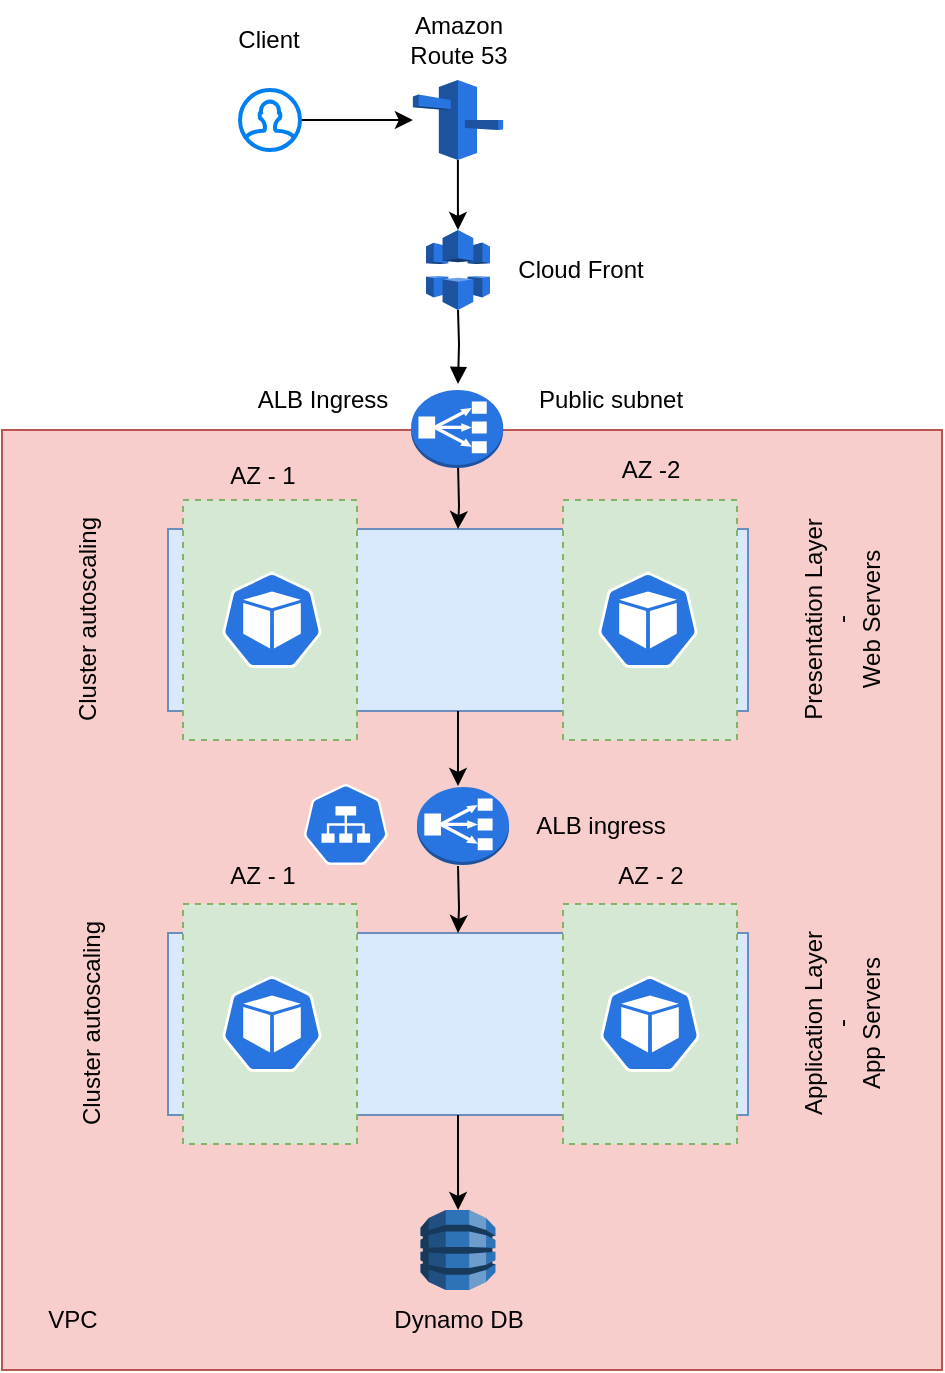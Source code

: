 <mxfile version="24.5.2" type="device">
  <diagram name="Page-1" id="02AMe87h-gjFKqoihiwt">
    <mxGraphModel dx="1113" dy="735" grid="1" gridSize="10" guides="1" tooltips="1" connect="1" arrows="1" fold="1" page="1" pageScale="1" pageWidth="850" pageHeight="1100" math="0" shadow="0">
      <root>
        <mxCell id="0" />
        <mxCell id="1" parent="0" />
        <mxCell id="JnxlLetxv95neIX0HK0T-1" value="" style="rounded=0;whiteSpace=wrap;html=1;fillColor=#f8cecc;strokeColor=#b85450;" vertex="1" parent="1">
          <mxGeometry x="190" y="220" width="470" height="470" as="geometry" />
        </mxCell>
        <mxCell id="JnxlLetxv95neIX0HK0T-2" value="" style="rounded=0;whiteSpace=wrap;html=1;fillColor=#dae8fc;strokeColor=#6c8ebf;" vertex="1" parent="1">
          <mxGeometry x="273" y="471.5" width="290" height="91" as="geometry" />
        </mxCell>
        <mxCell id="JnxlLetxv95neIX0HK0T-3" value="" style="rounded=0;whiteSpace=wrap;html=1;fillColor=#d5e8d4;strokeColor=#82b366;dashed=1;" vertex="1" parent="1">
          <mxGeometry x="470.5" y="457" width="87" height="120" as="geometry" />
        </mxCell>
        <mxCell id="JnxlLetxv95neIX0HK0T-4" value="" style="rounded=0;whiteSpace=wrap;html=1;fillColor=#d5e8d4;strokeColor=#82b366;dashed=1;" vertex="1" parent="1">
          <mxGeometry x="280.5" y="457" width="87" height="120" as="geometry" />
        </mxCell>
        <mxCell id="JnxlLetxv95neIX0HK0T-5" value="" style="rounded=0;whiteSpace=wrap;html=1;fillColor=#dae8fc;strokeColor=#6c8ebf;" vertex="1" parent="1">
          <mxGeometry x="273" y="269.5" width="290" height="91" as="geometry" />
        </mxCell>
        <mxCell id="JnxlLetxv95neIX0HK0T-6" value="" style="rounded=0;whiteSpace=wrap;html=1;fillColor=#d5e8d4;strokeColor=#82b366;dashed=1;" vertex="1" parent="1">
          <mxGeometry x="470.5" y="255" width="87" height="120" as="geometry" />
        </mxCell>
        <mxCell id="JnxlLetxv95neIX0HK0T-7" value="" style="edgeStyle=orthogonalEdgeStyle;rounded=0;orthogonalLoop=1;jettySize=auto;html=1;" edge="1" parent="1" source="JnxlLetxv95neIX0HK0T-2" target="JnxlLetxv95neIX0HK0T-23">
          <mxGeometry relative="1" as="geometry" />
        </mxCell>
        <mxCell id="JnxlLetxv95neIX0HK0T-8" value="" style="rounded=0;whiteSpace=wrap;html=1;fillColor=#d5e8d4;strokeColor=#82b366;dashed=1;" vertex="1" parent="1">
          <mxGeometry x="280.5" y="255" width="87" height="120" as="geometry" />
        </mxCell>
        <mxCell id="JnxlLetxv95neIX0HK0T-9" value="" style="edgeStyle=orthogonalEdgeStyle;rounded=0;orthogonalLoop=1;jettySize=auto;html=1;" edge="1" parent="1" source="JnxlLetxv95neIX0HK0T-5">
          <mxGeometry relative="1" as="geometry">
            <mxPoint x="418.0" y="398" as="targetPoint" />
          </mxGeometry>
        </mxCell>
        <mxCell id="JnxlLetxv95neIX0HK0T-10" value="" style="edgeStyle=orthogonalEdgeStyle;rounded=0;orthogonalLoop=1;jettySize=auto;html=1;" edge="1" parent="1" source="JnxlLetxv95neIX0HK0T-11" target="JnxlLetxv95neIX0HK0T-13">
          <mxGeometry relative="1" as="geometry" />
        </mxCell>
        <mxCell id="JnxlLetxv95neIX0HK0T-11" value="" style="html=1;verticalLabelPosition=bottom;align=center;labelBackgroundColor=#ffffff;verticalAlign=top;strokeWidth=2;strokeColor=#0080F0;shadow=0;dashed=0;shape=mxgraph.ios7.icons.user;" vertex="1" parent="1">
          <mxGeometry x="309" y="50" width="30" height="30" as="geometry" />
        </mxCell>
        <mxCell id="JnxlLetxv95neIX0HK0T-12" value="" style="edgeStyle=orthogonalEdgeStyle;rounded=0;orthogonalLoop=1;jettySize=auto;html=1;" edge="1" parent="1" source="JnxlLetxv95neIX0HK0T-13" target="JnxlLetxv95neIX0HK0T-39">
          <mxGeometry relative="1" as="geometry" />
        </mxCell>
        <mxCell id="JnxlLetxv95neIX0HK0T-13" value="" style="outlineConnect=0;dashed=0;verticalLabelPosition=bottom;verticalAlign=top;align=center;html=1;shape=mxgraph.aws3.route_53;fillColor=#2875E2;gradientColor=none;" vertex="1" parent="1">
          <mxGeometry x="395.44" y="45" width="45.12" height="40" as="geometry" />
        </mxCell>
        <mxCell id="JnxlLetxv95neIX0HK0T-14" value="" style="edgeStyle=orthogonalEdgeStyle;rounded=0;orthogonalLoop=1;jettySize=auto;html=1;" edge="1" parent="1" target="JnxlLetxv95neIX0HK0T-5">
          <mxGeometry relative="1" as="geometry">
            <mxPoint x="418" y="237.0" as="sourcePoint" />
          </mxGeometry>
        </mxCell>
        <mxCell id="JnxlLetxv95neIX0HK0T-15" value="" style="edgeStyle=orthogonalEdgeStyle;rounded=0;orthogonalLoop=1;jettySize=auto;html=1;endArrow=none;endFill=0;startArrow=block;startFill=1;" edge="1" parent="1" target="JnxlLetxv95neIX0HK0T-39">
          <mxGeometry relative="1" as="geometry">
            <mxPoint x="418" y="197.0" as="sourcePoint" />
          </mxGeometry>
        </mxCell>
        <mxCell id="JnxlLetxv95neIX0HK0T-19" value="" style="edgeStyle=orthogonalEdgeStyle;rounded=0;orthogonalLoop=1;jettySize=auto;html=1;" edge="1" parent="1" target="JnxlLetxv95neIX0HK0T-2">
          <mxGeometry relative="1" as="geometry">
            <mxPoint x="418.0" y="438" as="sourcePoint" />
          </mxGeometry>
        </mxCell>
        <mxCell id="JnxlLetxv95neIX0HK0T-23" value="" style="outlineConnect=0;dashed=0;verticalLabelPosition=bottom;verticalAlign=top;align=center;html=1;shape=mxgraph.aws3.dynamo_db;fillColor=#2E73B8;gradientColor=none;" vertex="1" parent="1">
          <mxGeometry x="399.25" y="610" width="37.5" height="40" as="geometry" />
        </mxCell>
        <mxCell id="JnxlLetxv95neIX0HK0T-24" value="Cluster autoscaling" style="text;html=1;align=center;verticalAlign=middle;resizable=0;points=[];autosize=1;strokeColor=none;fillColor=none;rotation=-90;" vertex="1" parent="1">
          <mxGeometry x="168" y="300" width="130" height="30" as="geometry" />
        </mxCell>
        <mxCell id="JnxlLetxv95neIX0HK0T-25" value="Cluster autoscaling" style="text;html=1;align=center;verticalAlign=middle;resizable=0;points=[];autosize=1;strokeColor=none;fillColor=none;rotation=-90;" vertex="1" parent="1">
          <mxGeometry x="170" y="502" width="130" height="30" as="geometry" />
        </mxCell>
        <mxCell id="JnxlLetxv95neIX0HK0T-26" value="AZ - 1" style="text;html=1;align=center;verticalAlign=middle;resizable=0;points=[];autosize=1;strokeColor=none;fillColor=none;" vertex="1" parent="1">
          <mxGeometry x="290" y="228" width="60" height="30" as="geometry" />
        </mxCell>
        <mxCell id="JnxlLetxv95neIX0HK0T-27" value="AZ -2" style="text;html=1;align=center;verticalAlign=middle;resizable=0;points=[];autosize=1;strokeColor=none;fillColor=none;" vertex="1" parent="1">
          <mxGeometry x="489" y="225" width="50" height="30" as="geometry" />
        </mxCell>
        <mxCell id="JnxlLetxv95neIX0HK0T-28" value="Presentation Layer&lt;div&gt;-&lt;/div&gt;&lt;div&gt;Web Servers&lt;/div&gt;" style="text;html=1;align=center;verticalAlign=middle;resizable=0;points=[];autosize=1;strokeColor=none;fillColor=none;rotation=-90;" vertex="1" parent="1">
          <mxGeometry x="550" y="285" width="120" height="60" as="geometry" />
        </mxCell>
        <mxCell id="JnxlLetxv95neIX0HK0T-29" value="Application Layer&lt;div&gt;-&lt;/div&gt;&lt;div&gt;App Servers&lt;/div&gt;" style="text;html=1;align=center;verticalAlign=middle;resizable=0;points=[];autosize=1;strokeColor=none;fillColor=none;rotation=-90;" vertex="1" parent="1">
          <mxGeometry x="550" y="487" width="120" height="60" as="geometry" />
        </mxCell>
        <mxCell id="JnxlLetxv95neIX0HK0T-30" value="AZ - 1" style="text;html=1;align=center;verticalAlign=middle;resizable=0;points=[];autosize=1;strokeColor=none;fillColor=none;" vertex="1" parent="1">
          <mxGeometry x="290" y="428" width="60" height="30" as="geometry" />
        </mxCell>
        <mxCell id="JnxlLetxv95neIX0HK0T-31" value="AZ - 2" style="text;html=1;align=center;verticalAlign=middle;resizable=0;points=[];autosize=1;strokeColor=none;fillColor=none;" vertex="1" parent="1">
          <mxGeometry x="484" y="428" width="60" height="30" as="geometry" />
        </mxCell>
        <mxCell id="JnxlLetxv95neIX0HK0T-32" value="Dynamo DB" style="text;html=1;align=center;verticalAlign=middle;resizable=0;points=[];autosize=1;strokeColor=none;fillColor=none;" vertex="1" parent="1">
          <mxGeometry x="373" y="650" width="90" height="30" as="geometry" />
        </mxCell>
        <mxCell id="JnxlLetxv95neIX0HK0T-33" value="ALB ingress" style="text;html=1;align=center;verticalAlign=middle;resizable=0;points=[];autosize=1;strokeColor=none;fillColor=none;" vertex="1" parent="1">
          <mxGeometry x="443.5" y="403" width="90" height="30" as="geometry" />
        </mxCell>
        <mxCell id="JnxlLetxv95neIX0HK0T-34" value="ALB Ingress" style="text;html=1;align=center;verticalAlign=middle;resizable=0;points=[];autosize=1;strokeColor=none;fillColor=none;" vertex="1" parent="1">
          <mxGeometry x="305.44" y="190" width="90" height="30" as="geometry" />
        </mxCell>
        <mxCell id="JnxlLetxv95neIX0HK0T-35" value="Amazon&lt;div&gt;Route 53&lt;/div&gt;" style="text;html=1;align=center;verticalAlign=middle;resizable=0;points=[];autosize=1;strokeColor=none;fillColor=none;" vertex="1" parent="1">
          <mxGeometry x="383" y="5" width="70" height="40" as="geometry" />
        </mxCell>
        <mxCell id="JnxlLetxv95neIX0HK0T-36" value="Client" style="text;html=1;align=center;verticalAlign=middle;resizable=0;points=[];autosize=1;strokeColor=none;fillColor=none;" vertex="1" parent="1">
          <mxGeometry x="298" y="10" width="50" height="30" as="geometry" />
        </mxCell>
        <mxCell id="JnxlLetxv95neIX0HK0T-37" value="VPC" style="text;html=1;align=center;verticalAlign=middle;resizable=0;points=[];autosize=1;strokeColor=none;fillColor=none;" vertex="1" parent="1">
          <mxGeometry x="200" y="650" width="50" height="30" as="geometry" />
        </mxCell>
        <mxCell id="JnxlLetxv95neIX0HK0T-38" value="Public subnet" style="text;html=1;align=center;verticalAlign=middle;resizable=0;points=[];autosize=1;strokeColor=none;fillColor=none;" vertex="1" parent="1">
          <mxGeometry x="443.5" y="190" width="100" height="30" as="geometry" />
        </mxCell>
        <mxCell id="JnxlLetxv95neIX0HK0T-39" value="" style="outlineConnect=0;dashed=0;verticalLabelPosition=bottom;verticalAlign=top;align=center;html=1;shape=mxgraph.aws3.cloudfront;fillColor=#2875E2;gradientColor=none;" vertex="1" parent="1">
          <mxGeometry x="402" y="120" width="32" height="40" as="geometry" />
        </mxCell>
        <mxCell id="JnxlLetxv95neIX0HK0T-40" value="Cloud Front" style="text;html=1;align=center;verticalAlign=middle;resizable=0;points=[];autosize=1;strokeColor=none;fillColor=none;" vertex="1" parent="1">
          <mxGeometry x="434" y="125" width="90" height="30" as="geometry" />
        </mxCell>
        <mxCell id="JnxlLetxv95neIX0HK0T-41" value="" style="aspect=fixed;sketch=0;html=1;dashed=0;whitespace=wrap;verticalLabelPosition=bottom;verticalAlign=top;fillColor=#2875E2;strokeColor=#ffffff;points=[[0.005,0.63,0],[0.1,0.2,0],[0.9,0.2,0],[0.5,0,0],[0.995,0.63,0],[0.72,0.99,0],[0.5,1,0],[0.28,0.99,0]];shape=mxgraph.kubernetes.icon2;prIcon=pod" vertex="1" parent="1">
          <mxGeometry x="300" y="291" width="50" height="48" as="geometry" />
        </mxCell>
        <mxCell id="JnxlLetxv95neIX0HK0T-42" value="" style="aspect=fixed;sketch=0;html=1;dashed=0;whitespace=wrap;verticalLabelPosition=bottom;verticalAlign=top;fillColor=#2875E2;strokeColor=#ffffff;points=[[0.005,0.63,0],[0.1,0.2,0],[0.9,0.2,0],[0.5,0,0],[0.995,0.63,0],[0.72,0.99,0],[0.5,1,0],[0.28,0.99,0]];shape=mxgraph.kubernetes.icon2;prIcon=pod" vertex="1" parent="1">
          <mxGeometry x="488" y="291" width="50" height="48" as="geometry" />
        </mxCell>
        <mxCell id="JnxlLetxv95neIX0HK0T-43" value="" style="outlineConnect=0;dashed=0;verticalLabelPosition=bottom;verticalAlign=top;align=center;html=1;shape=mxgraph.aws3.classic_load_balancer;fillColor=#2875E2;gradientColor=none;" vertex="1" parent="1">
          <mxGeometry x="394.56" y="200" width="46" height="39" as="geometry" />
        </mxCell>
        <mxCell id="JnxlLetxv95neIX0HK0T-44" value="" style="aspect=fixed;sketch=0;html=1;dashed=0;whitespace=wrap;verticalLabelPosition=bottom;verticalAlign=top;fillColor=#2875E2;strokeColor=#ffffff;points=[[0.005,0.63,0],[0.1,0.2,0],[0.9,0.2,0],[0.5,0,0],[0.995,0.63,0],[0.72,0.99,0],[0.5,1,0],[0.28,0.99,0]];shape=mxgraph.kubernetes.icon2;prIcon=pod" vertex="1" parent="1">
          <mxGeometry x="300" y="493" width="50" height="48" as="geometry" />
        </mxCell>
        <mxCell id="JnxlLetxv95neIX0HK0T-45" value="" style="aspect=fixed;sketch=0;html=1;dashed=0;whitespace=wrap;verticalLabelPosition=bottom;verticalAlign=top;fillColor=#2875E2;strokeColor=#ffffff;points=[[0.005,0.63,0],[0.1,0.2,0],[0.9,0.2,0],[0.5,0,0],[0.995,0.63,0],[0.72,0.99,0],[0.5,1,0],[0.28,0.99,0]];shape=mxgraph.kubernetes.icon2;prIcon=pod" vertex="1" parent="1">
          <mxGeometry x="489" y="493" width="50" height="48" as="geometry" />
        </mxCell>
        <mxCell id="JnxlLetxv95neIX0HK0T-46" value="" style="outlineConnect=0;dashed=0;verticalLabelPosition=bottom;verticalAlign=top;align=center;html=1;shape=mxgraph.aws3.classic_load_balancer;fillColor=#2875E2;gradientColor=none;" vertex="1" parent="1">
          <mxGeometry x="397.5" y="398.5" width="46" height="39" as="geometry" />
        </mxCell>
        <mxCell id="JnxlLetxv95neIX0HK0T-47" value="" style="aspect=fixed;sketch=0;html=1;dashed=0;whitespace=wrap;verticalLabelPosition=bottom;verticalAlign=top;fillColor=#2875E2;strokeColor=#ffffff;points=[[0.005,0.63,0],[0.1,0.2,0],[0.9,0.2,0],[0.5,0,0],[0.995,0.63,0],[0.72,0.99,0],[0.5,1,0],[0.28,0.99,0]];shape=mxgraph.kubernetes.icon2;prIcon=svc" vertex="1" parent="1">
          <mxGeometry x="340.81" y="397" width="42.19" height="40.5" as="geometry" />
        </mxCell>
      </root>
    </mxGraphModel>
  </diagram>
</mxfile>
